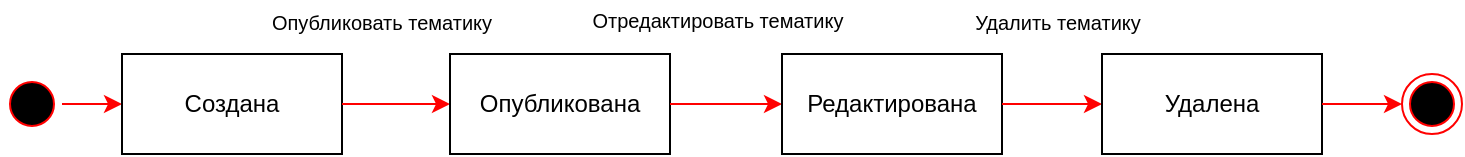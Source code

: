 <mxfile version="21.3.4" type="device">
  <diagram name="Страница 1" id="TCrMo9JDw7vAoWIrAI9p">
    <mxGraphModel dx="875" dy="481" grid="1" gridSize="10" guides="1" tooltips="1" connect="1" arrows="1" fold="1" page="1" pageScale="1" pageWidth="827" pageHeight="1169" math="0" shadow="0">
      <root>
        <mxCell id="0" />
        <mxCell id="1" parent="0" />
        <mxCell id="w4OHOZL_qTUTmiTbEvOy-3" value="" style="ellipse;html=1;shape=startState;fillColor=#000000;strokeColor=#ff0000;" parent="1" vertex="1">
          <mxGeometry x="80" y="110" width="30" height="30" as="geometry" />
        </mxCell>
        <mxCell id="pd1X3qTKiEoY6pdAf5Pr-2" value="" style="endArrow=classic;html=1;rounded=0;exitX=1;exitY=0.5;exitDx=0;exitDy=0;fillColor=#e51400;strokeColor=#FF0000;entryX=0;entryY=0.5;entryDx=0;entryDy=0;" edge="1" parent="1" source="w4OHOZL_qTUTmiTbEvOy-3" target="pd1X3qTKiEoY6pdAf5Pr-18">
          <mxGeometry width="50" height="50" relative="1" as="geometry">
            <mxPoint x="190" y="150" as="sourcePoint" />
            <mxPoint x="209" y="140" as="targetPoint" />
          </mxGeometry>
        </mxCell>
        <mxCell id="pd1X3qTKiEoY6pdAf5Pr-18" value="Создана" style="html=1;whiteSpace=wrap;" vertex="1" parent="1">
          <mxGeometry x="140" y="100" width="110" height="50" as="geometry" />
        </mxCell>
        <mxCell id="pd1X3qTKiEoY6pdAf5Pr-19" value="" style="endArrow=classic;html=1;rounded=0;fillColor=#e51400;strokeColor=#FF0000;entryX=0;entryY=0.5;entryDx=0;entryDy=0;exitX=1;exitY=0.5;exitDx=0;exitDy=0;" edge="1" parent="1" source="pd1X3qTKiEoY6pdAf5Pr-18" target="pd1X3qTKiEoY6pdAf5Pr-20">
          <mxGeometry width="50" height="50" relative="1" as="geometry">
            <mxPoint x="430" y="200" as="sourcePoint" />
            <mxPoint x="399" y="250" as="targetPoint" />
          </mxGeometry>
        </mxCell>
        <mxCell id="pd1X3qTKiEoY6pdAf5Pr-20" value="Опубликована" style="html=1;whiteSpace=wrap;" vertex="1" parent="1">
          <mxGeometry x="304" y="100" width="110" height="50" as="geometry" />
        </mxCell>
        <mxCell id="pd1X3qTKiEoY6pdAf5Pr-21" value="Опубликовать тематику" style="text;html=1;strokeColor=none;fillColor=none;align=center;verticalAlign=middle;whiteSpace=wrap;rounded=0;fontSize=10;" vertex="1" parent="1">
          <mxGeometry x="210" y="73.5" width="120" height="21" as="geometry" />
        </mxCell>
        <mxCell id="pd1X3qTKiEoY6pdAf5Pr-22" value="" style="endArrow=classic;html=1;rounded=0;fillColor=#e51400;strokeColor=#FF0000;entryX=0;entryY=0.5;entryDx=0;entryDy=0;exitX=1;exitY=0.5;exitDx=0;exitDy=0;" edge="1" parent="1" source="pd1X3qTKiEoY6pdAf5Pr-20" target="pd1X3qTKiEoY6pdAf5Pr-23">
          <mxGeometry width="50" height="50" relative="1" as="geometry">
            <mxPoint x="410" y="320" as="sourcePoint" />
            <mxPoint x="399" y="360" as="targetPoint" />
          </mxGeometry>
        </mxCell>
        <mxCell id="pd1X3qTKiEoY6pdAf5Pr-23" value="Редактирована" style="html=1;whiteSpace=wrap;" vertex="1" parent="1">
          <mxGeometry x="470" y="100" width="110" height="50" as="geometry" />
        </mxCell>
        <mxCell id="pd1X3qTKiEoY6pdAf5Pr-24" value="Отредактировать тематику" style="text;html=1;strokeColor=none;fillColor=none;align=center;verticalAlign=middle;whiteSpace=wrap;rounded=0;fontSize=10;" vertex="1" parent="1">
          <mxGeometry x="370" y="73" width="136" height="20" as="geometry" />
        </mxCell>
        <mxCell id="pd1X3qTKiEoY6pdAf5Pr-25" value="" style="endArrow=classic;html=1;rounded=0;fillColor=#e51400;strokeColor=#FF0000;entryX=0;entryY=0.5;entryDx=0;entryDy=0;exitX=1;exitY=0.5;exitDx=0;exitDy=0;" edge="1" parent="1" source="pd1X3qTKiEoY6pdAf5Pr-23" target="pd1X3qTKiEoY6pdAf5Pr-26">
          <mxGeometry width="50" height="50" relative="1" as="geometry">
            <mxPoint x="390" y="430" as="sourcePoint" />
            <mxPoint x="399" y="470" as="targetPoint" />
          </mxGeometry>
        </mxCell>
        <mxCell id="pd1X3qTKiEoY6pdAf5Pr-26" value="Удалена" style="html=1;whiteSpace=wrap;" vertex="1" parent="1">
          <mxGeometry x="630" y="100" width="110" height="50" as="geometry" />
        </mxCell>
        <mxCell id="pd1X3qTKiEoY6pdAf5Pr-27" value="Удалить тематику" style="text;html=1;strokeColor=none;fillColor=none;align=center;verticalAlign=middle;whiteSpace=wrap;rounded=0;fontSize=10;" vertex="1" parent="1">
          <mxGeometry x="550" y="73" width="116" height="22" as="geometry" />
        </mxCell>
        <mxCell id="pd1X3qTKiEoY6pdAf5Pr-28" value="" style="endArrow=classic;html=1;rounded=0;fillColor=#e51400;strokeColor=#FF0000;exitX=1;exitY=0.5;exitDx=0;exitDy=0;entryX=0;entryY=0.5;entryDx=0;entryDy=0;" edge="1" parent="1" source="pd1X3qTKiEoY6pdAf5Pr-26" target="pd1X3qTKiEoY6pdAf5Pr-29">
          <mxGeometry width="50" height="50" relative="1" as="geometry">
            <mxPoint x="410" y="530" as="sourcePoint" />
            <mxPoint x="399" y="580" as="targetPoint" />
          </mxGeometry>
        </mxCell>
        <mxCell id="pd1X3qTKiEoY6pdAf5Pr-29" value="" style="ellipse;html=1;shape=endState;fillColor=#000000;strokeColor=#ff0000;" vertex="1" parent="1">
          <mxGeometry x="780" y="110" width="30" height="30" as="geometry" />
        </mxCell>
      </root>
    </mxGraphModel>
  </diagram>
</mxfile>
